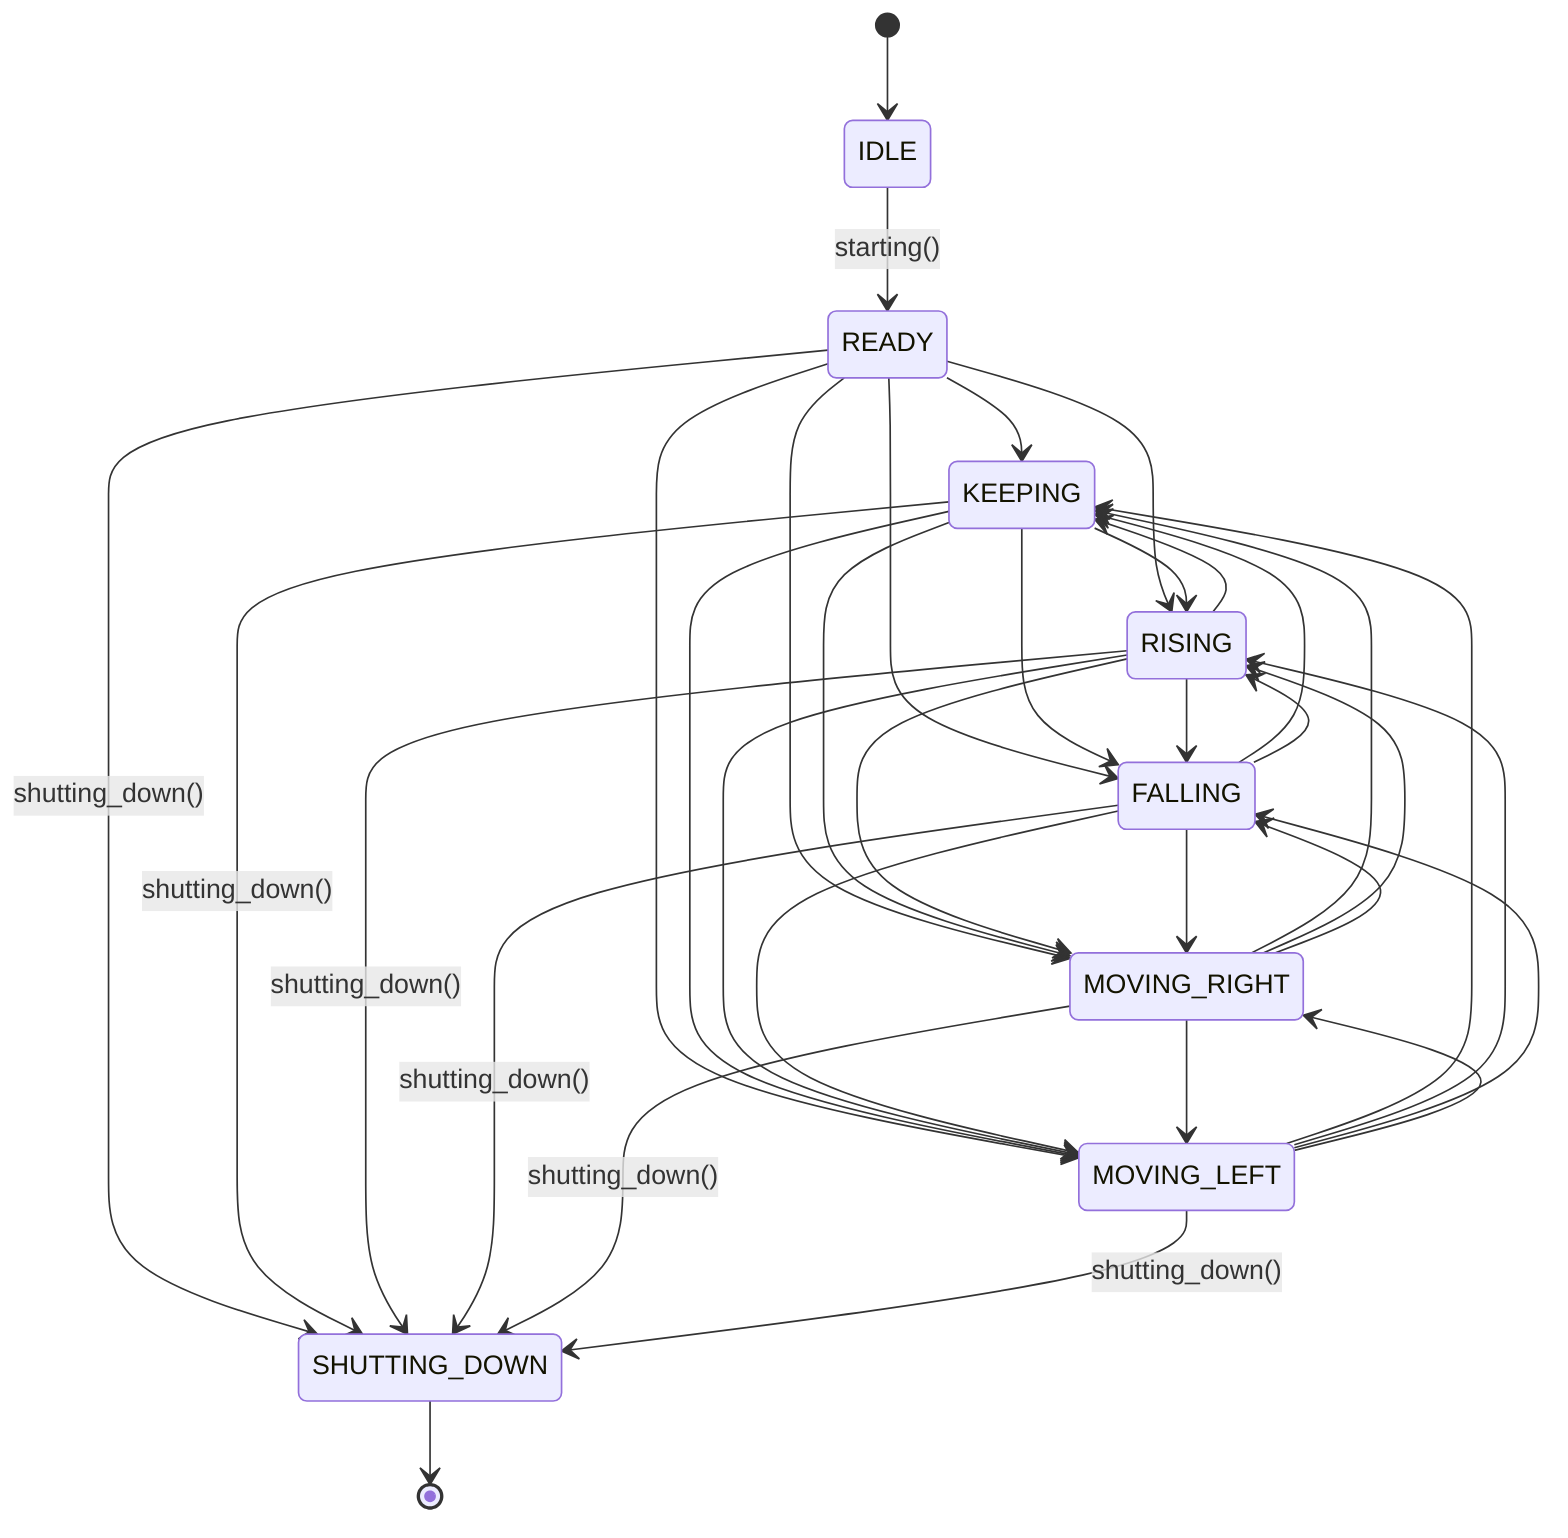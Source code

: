 stateDiagram-v2
    [*] --> IDLE
    IDLE --> READY : starting()
    READY --> KEEPING
    READY --> RISING
    READY --> FALLING
    READY --> MOVING_RIGHT
    READY --> MOVING_LEFT
    READY --> SHUTTING_DOWN : shutting_down()
    KEEPING --> RISING
    KEEPING --> FALLING
    KEEPING --> MOVING_RIGHT
    KEEPING --> MOVING_LEFT
    KEEPING --> SHUTTING_DOWN : shutting_down()
    RISING --> KEEPING
    RISING --> FALLING
    RISING --> MOVING_RIGHT
    RISING --> MOVING_LEFT
    RISING --> SHUTTING_DOWN : shutting_down()
    FALLING --> KEEPING
    FALLING --> RISING
    FALLING --> MOVING_RIGHT
    FALLING --> MOVING_LEFT
    FALLING --> SHUTTING_DOWN : shutting_down()
    MOVING_RIGHT --> KEEPING
    MOVING_RIGHT --> RISING
    MOVING_RIGHT --> FALLING
    MOVING_RIGHT --> MOVING_LEFT
    MOVING_RIGHT --> SHUTTING_DOWN : shutting_down()
    MOVING_LEFT --> KEEPING
    MOVING_LEFT --> RISING
    MOVING_LEFT --> FALLING
    MOVING_LEFT --> MOVING_RIGHT
    MOVING_LEFT --> SHUTTING_DOWN : shutting_down()
    SHUTTING_DOWN --> [*]